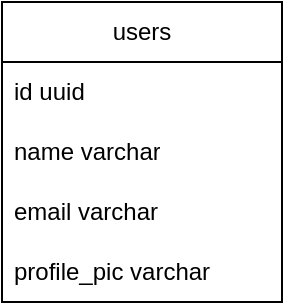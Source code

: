<mxfile version="24.3.1" type="device">
  <diagram name="Page-1" id="ibuqQVsgnWRQsT03G25o">
    <mxGraphModel dx="1426" dy="751" grid="1" gridSize="10" guides="1" tooltips="1" connect="1" arrows="1" fold="1" page="1" pageScale="1" pageWidth="827" pageHeight="1169" math="0" shadow="0">
      <root>
        <mxCell id="0" />
        <mxCell id="1" parent="0" />
        <mxCell id="QFiWS3EXa4OHOt9V7cH6-1" value="users" style="swimlane;fontStyle=0;childLayout=stackLayout;horizontal=1;startSize=30;horizontalStack=0;resizeParent=1;resizeParentMax=0;resizeLast=0;collapsible=1;marginBottom=0;whiteSpace=wrap;html=1;" vertex="1" parent="1">
          <mxGeometry x="340" y="330" width="140" height="150" as="geometry" />
        </mxCell>
        <mxCell id="QFiWS3EXa4OHOt9V7cH6-2" value="id uuid" style="text;strokeColor=none;fillColor=none;align=left;verticalAlign=middle;spacingLeft=4;spacingRight=4;overflow=hidden;points=[[0,0.5],[1,0.5]];portConstraint=eastwest;rotatable=0;whiteSpace=wrap;html=1;" vertex="1" parent="QFiWS3EXa4OHOt9V7cH6-1">
          <mxGeometry y="30" width="140" height="30" as="geometry" />
        </mxCell>
        <mxCell id="QFiWS3EXa4OHOt9V7cH6-3" value="name varchar" style="text;strokeColor=none;fillColor=none;align=left;verticalAlign=middle;spacingLeft=4;spacingRight=4;overflow=hidden;points=[[0,0.5],[1,0.5]];portConstraint=eastwest;rotatable=0;whiteSpace=wrap;html=1;" vertex="1" parent="QFiWS3EXa4OHOt9V7cH6-1">
          <mxGeometry y="60" width="140" height="30" as="geometry" />
        </mxCell>
        <mxCell id="QFiWS3EXa4OHOt9V7cH6-4" value="email varchar" style="text;strokeColor=none;fillColor=none;align=left;verticalAlign=middle;spacingLeft=4;spacingRight=4;overflow=hidden;points=[[0,0.5],[1,0.5]];portConstraint=eastwest;rotatable=0;whiteSpace=wrap;html=1;" vertex="1" parent="QFiWS3EXa4OHOt9V7cH6-1">
          <mxGeometry y="90" width="140" height="30" as="geometry" />
        </mxCell>
        <mxCell id="QFiWS3EXa4OHOt9V7cH6-5" value="profile_pic varchar" style="text;strokeColor=none;fillColor=none;align=left;verticalAlign=middle;spacingLeft=4;spacingRight=4;overflow=hidden;points=[[0,0.5],[1,0.5]];portConstraint=eastwest;rotatable=0;whiteSpace=wrap;html=1;" vertex="1" parent="QFiWS3EXa4OHOt9V7cH6-1">
          <mxGeometry y="120" width="140" height="30" as="geometry" />
        </mxCell>
      </root>
    </mxGraphModel>
  </diagram>
</mxfile>
